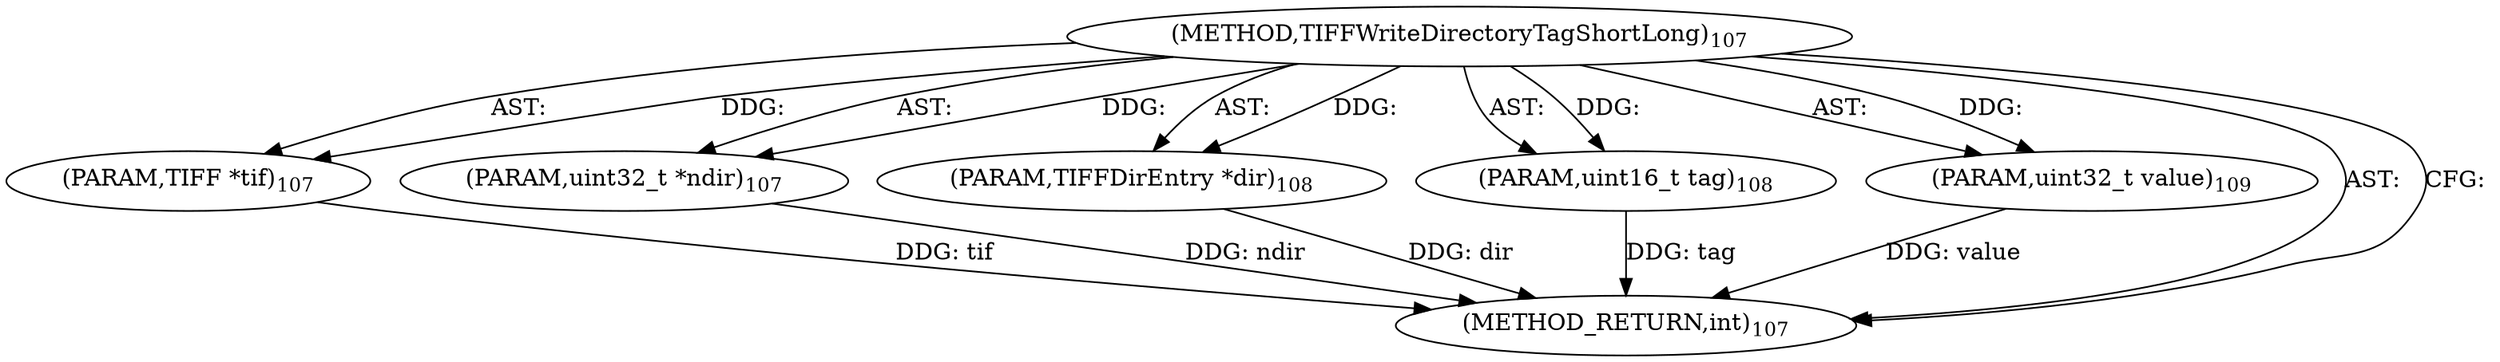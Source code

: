 digraph "TIFFWriteDirectoryTagShortLong" {  
"64113" [label = <(METHOD,TIFFWriteDirectoryTagShortLong)<SUB>107</SUB>> ]
"64114" [label = <(PARAM,TIFF *tif)<SUB>107</SUB>> ]
"64115" [label = <(PARAM,uint32_t *ndir)<SUB>107</SUB>> ]
"64116" [label = <(PARAM,TIFFDirEntry *dir)<SUB>108</SUB>> ]
"64117" [label = <(PARAM,uint16_t tag)<SUB>108</SUB>> ]
"64118" [label = <(PARAM,uint32_t value)<SUB>109</SUB>> ]
"64119" [label = <(METHOD_RETURN,int)<SUB>107</SUB>> ]
  "64113" -> "64114"  [ label = "AST: "] 
  "64113" -> "64115"  [ label = "AST: "] 
  "64113" -> "64116"  [ label = "AST: "] 
  "64113" -> "64117"  [ label = "AST: "] 
  "64113" -> "64118"  [ label = "AST: "] 
  "64113" -> "64119"  [ label = "AST: "] 
  "64113" -> "64119"  [ label = "CFG: "] 
  "64114" -> "64119"  [ label = "DDG: tif"] 
  "64115" -> "64119"  [ label = "DDG: ndir"] 
  "64116" -> "64119"  [ label = "DDG: dir"] 
  "64117" -> "64119"  [ label = "DDG: tag"] 
  "64118" -> "64119"  [ label = "DDG: value"] 
  "64113" -> "64114"  [ label = "DDG: "] 
  "64113" -> "64115"  [ label = "DDG: "] 
  "64113" -> "64116"  [ label = "DDG: "] 
  "64113" -> "64117"  [ label = "DDG: "] 
  "64113" -> "64118"  [ label = "DDG: "] 
}
